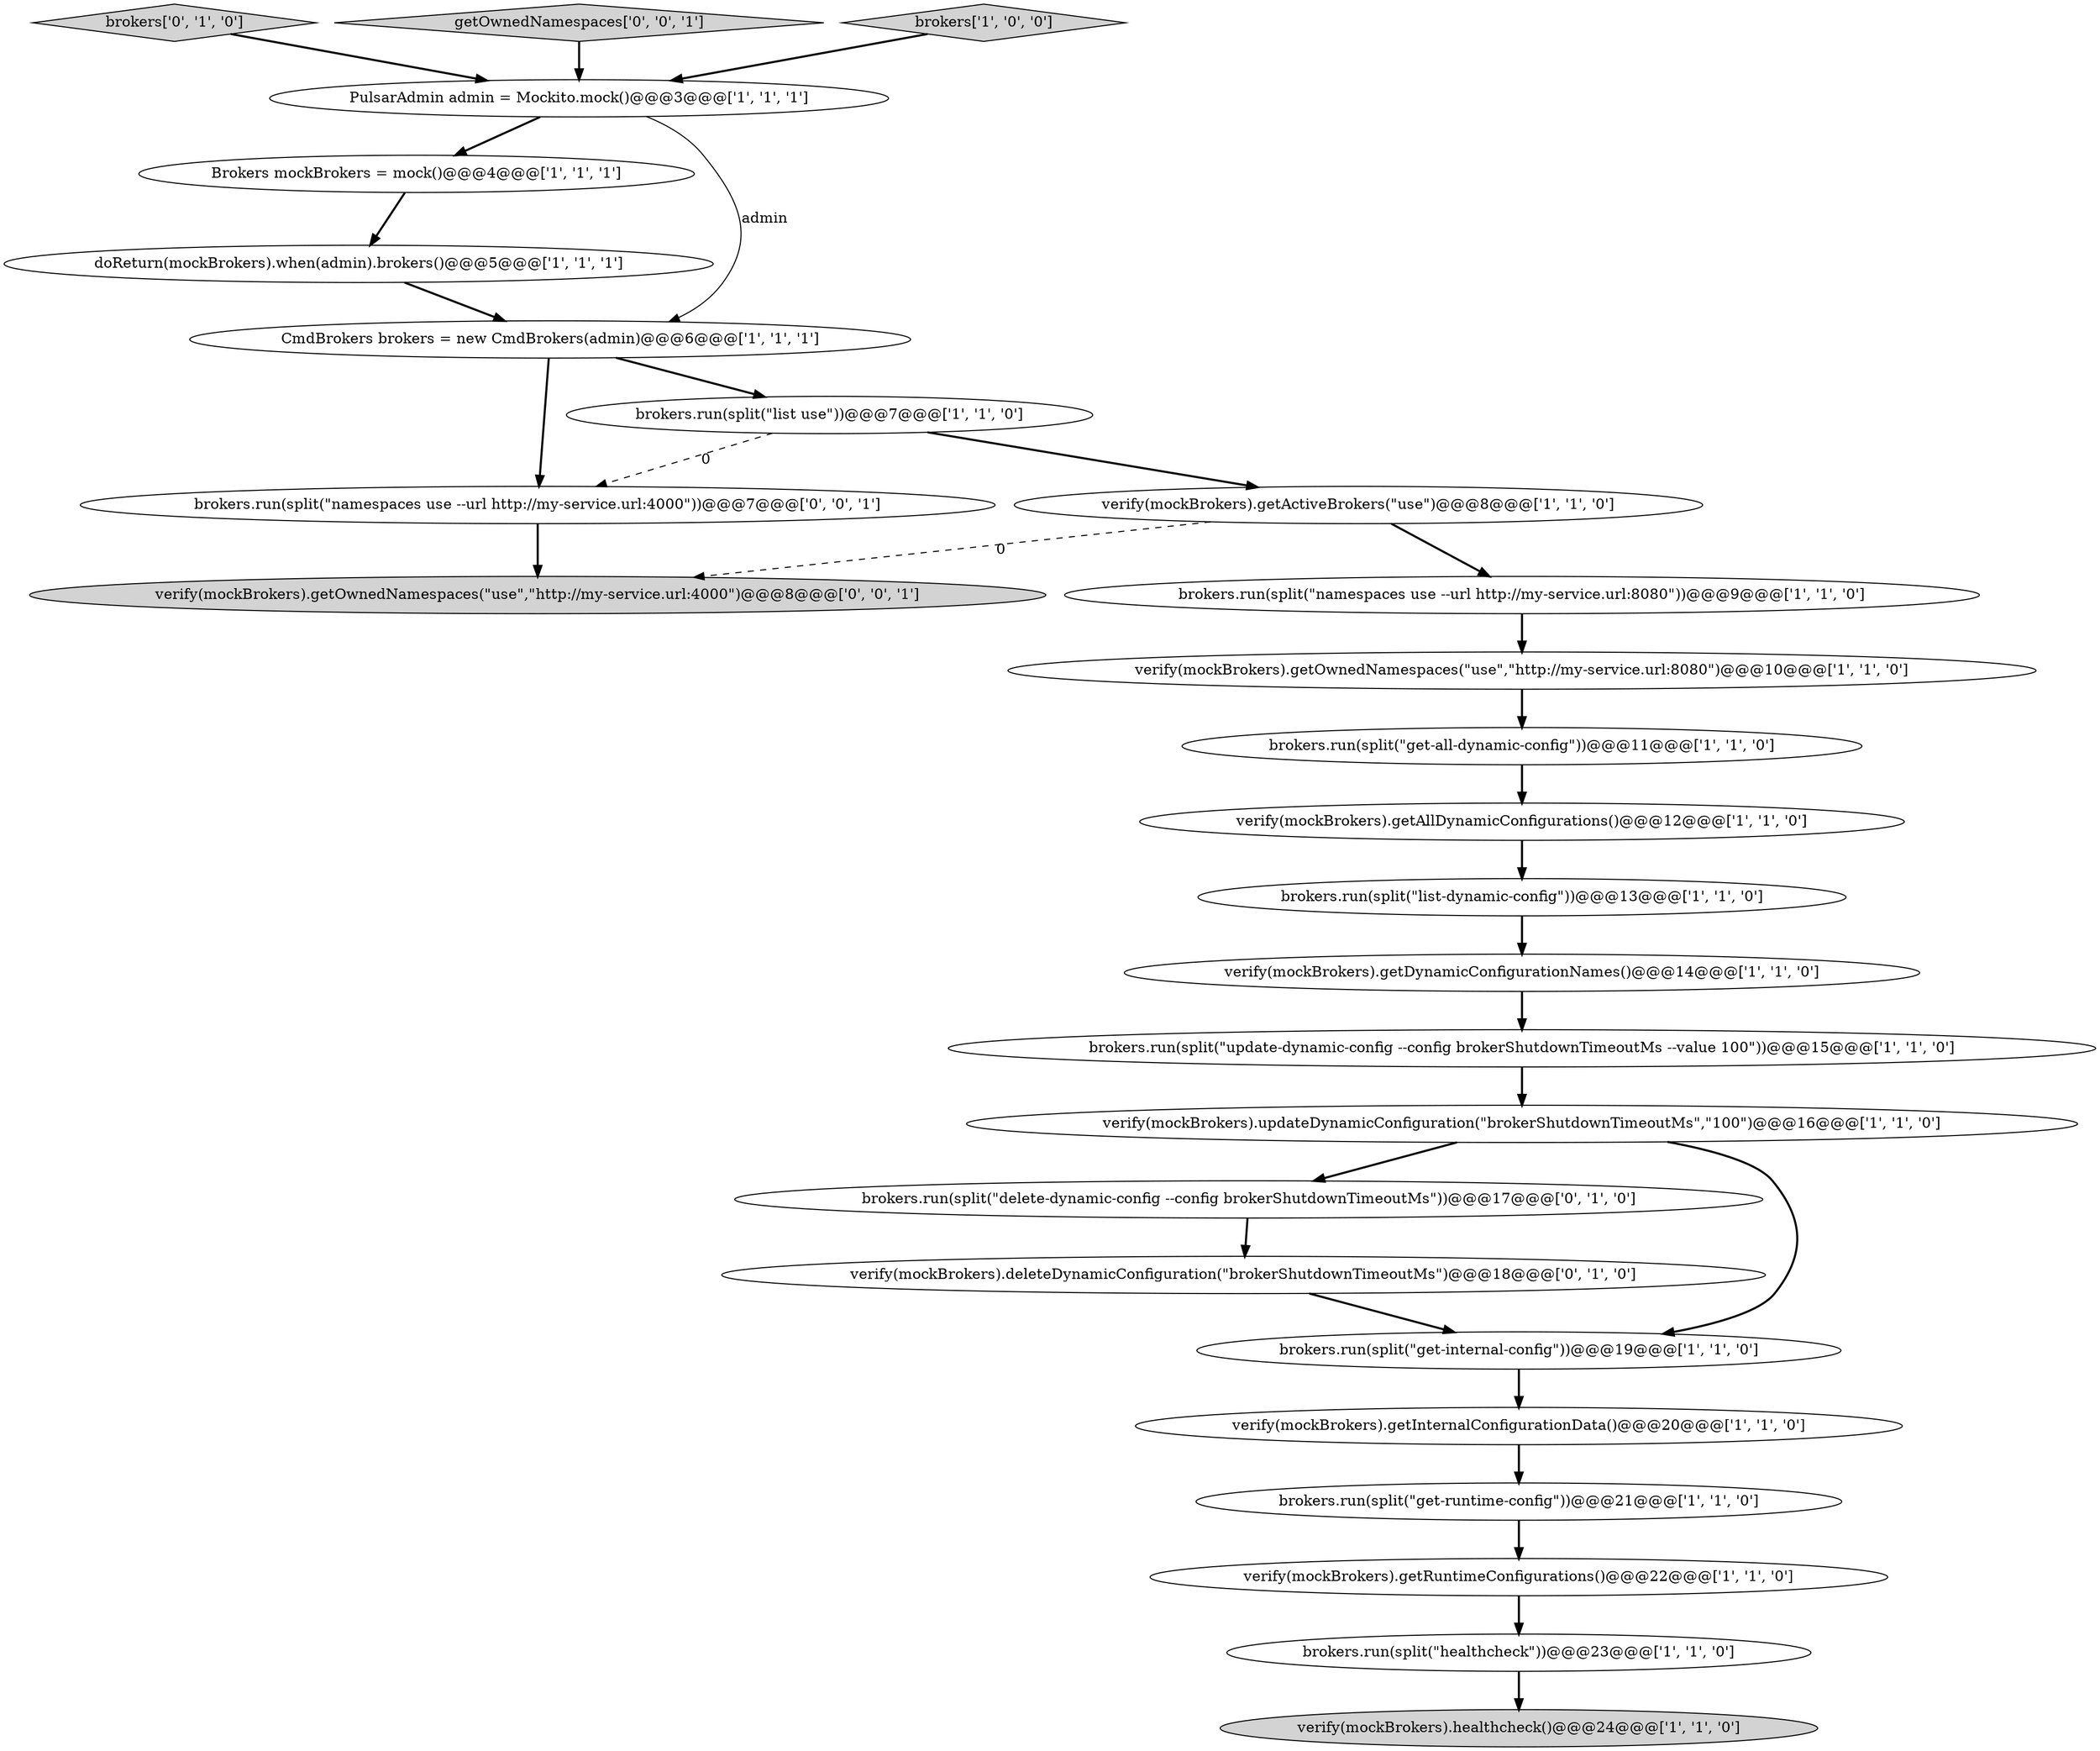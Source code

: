 digraph {
18 [style = filled, label = "brokers.run(split(\"namespaces use --url http://my-service.url:8080\"))@@@9@@@['1', '1', '0']", fillcolor = white, shape = ellipse image = "AAA0AAABBB1BBB"];
17 [style = filled, label = "verify(mockBrokers).healthcheck()@@@24@@@['1', '1', '0']", fillcolor = lightgray, shape = ellipse image = "AAA0AAABBB1BBB"];
3 [style = filled, label = "verify(mockBrokers).getDynamicConfigurationNames()@@@14@@@['1', '1', '0']", fillcolor = white, shape = ellipse image = "AAA0AAABBB1BBB"];
23 [style = filled, label = "brokers['0', '1', '0']", fillcolor = lightgray, shape = diamond image = "AAA0AAABBB2BBB"];
22 [style = filled, label = "verify(mockBrokers).deleteDynamicConfiguration(\"brokerShutdownTimeoutMs\")@@@18@@@['0', '1', '0']", fillcolor = white, shape = ellipse image = "AAA1AAABBB2BBB"];
16 [style = filled, label = "verify(mockBrokers).updateDynamicConfiguration(\"brokerShutdownTimeoutMs\",\"100\")@@@16@@@['1', '1', '0']", fillcolor = white, shape = ellipse image = "AAA0AAABBB1BBB"];
6 [style = filled, label = "Brokers mockBrokers = mock()@@@4@@@['1', '1', '1']", fillcolor = white, shape = ellipse image = "AAA0AAABBB1BBB"];
7 [style = filled, label = "verify(mockBrokers).getActiveBrokers(\"use\")@@@8@@@['1', '1', '0']", fillcolor = white, shape = ellipse image = "AAA0AAABBB1BBB"];
25 [style = filled, label = "getOwnedNamespaces['0', '0', '1']", fillcolor = lightgray, shape = diamond image = "AAA0AAABBB3BBB"];
26 [style = filled, label = "brokers.run(split(\"namespaces use --url http://my-service.url:4000\"))@@@7@@@['0', '0', '1']", fillcolor = white, shape = ellipse image = "AAA0AAABBB3BBB"];
1 [style = filled, label = "brokers['1', '0', '0']", fillcolor = lightgray, shape = diamond image = "AAA0AAABBB1BBB"];
4 [style = filled, label = "verify(mockBrokers).getRuntimeConfigurations()@@@22@@@['1', '1', '0']", fillcolor = white, shape = ellipse image = "AAA0AAABBB1BBB"];
13 [style = filled, label = "brokers.run(split(\"list-dynamic-config\"))@@@13@@@['1', '1', '0']", fillcolor = white, shape = ellipse image = "AAA0AAABBB1BBB"];
19 [style = filled, label = "verify(mockBrokers).getInternalConfigurationData()@@@20@@@['1', '1', '0']", fillcolor = white, shape = ellipse image = "AAA0AAABBB1BBB"];
5 [style = filled, label = "brokers.run(split(\"healthcheck\"))@@@23@@@['1', '1', '0']", fillcolor = white, shape = ellipse image = "AAA0AAABBB1BBB"];
8 [style = filled, label = "verify(mockBrokers).getOwnedNamespaces(\"use\",\"http://my-service.url:8080\")@@@10@@@['1', '1', '0']", fillcolor = white, shape = ellipse image = "AAA0AAABBB1BBB"];
21 [style = filled, label = "brokers.run(split(\"delete-dynamic-config --config brokerShutdownTimeoutMs\"))@@@17@@@['0', '1', '0']", fillcolor = white, shape = ellipse image = "AAA1AAABBB2BBB"];
0 [style = filled, label = "brokers.run(split(\"get-internal-config\"))@@@19@@@['1', '1', '0']", fillcolor = white, shape = ellipse image = "AAA0AAABBB1BBB"];
15 [style = filled, label = "CmdBrokers brokers = new CmdBrokers(admin)@@@6@@@['1', '1', '1']", fillcolor = white, shape = ellipse image = "AAA0AAABBB1BBB"];
12 [style = filled, label = "brokers.run(split(\"list use\"))@@@7@@@['1', '1', '0']", fillcolor = white, shape = ellipse image = "AAA0AAABBB1BBB"];
10 [style = filled, label = "PulsarAdmin admin = Mockito.mock()@@@3@@@['1', '1', '1']", fillcolor = white, shape = ellipse image = "AAA0AAABBB1BBB"];
14 [style = filled, label = "brokers.run(split(\"get-runtime-config\"))@@@21@@@['1', '1', '0']", fillcolor = white, shape = ellipse image = "AAA0AAABBB1BBB"];
9 [style = filled, label = "doReturn(mockBrokers).when(admin).brokers()@@@5@@@['1', '1', '1']", fillcolor = white, shape = ellipse image = "AAA0AAABBB1BBB"];
11 [style = filled, label = "verify(mockBrokers).getAllDynamicConfigurations()@@@12@@@['1', '1', '0']", fillcolor = white, shape = ellipse image = "AAA0AAABBB1BBB"];
24 [style = filled, label = "verify(mockBrokers).getOwnedNamespaces(\"use\",\"http://my-service.url:4000\")@@@8@@@['0', '0', '1']", fillcolor = lightgray, shape = ellipse image = "AAA0AAABBB3BBB"];
2 [style = filled, label = "brokers.run(split(\"update-dynamic-config --config brokerShutdownTimeoutMs --value 100\"))@@@15@@@['1', '1', '0']", fillcolor = white, shape = ellipse image = "AAA0AAABBB1BBB"];
20 [style = filled, label = "brokers.run(split(\"get-all-dynamic-config\"))@@@11@@@['1', '1', '0']", fillcolor = white, shape = ellipse image = "AAA0AAABBB1BBB"];
12->26 [style = dashed, label="0"];
12->7 [style = bold, label=""];
26->24 [style = bold, label=""];
1->10 [style = bold, label=""];
10->6 [style = bold, label=""];
21->22 [style = bold, label=""];
7->24 [style = dashed, label="0"];
3->2 [style = bold, label=""];
23->10 [style = bold, label=""];
22->0 [style = bold, label=""];
15->12 [style = bold, label=""];
7->18 [style = bold, label=""];
25->10 [style = bold, label=""];
4->5 [style = bold, label=""];
10->15 [style = solid, label="admin"];
9->15 [style = bold, label=""];
16->0 [style = bold, label=""];
0->19 [style = bold, label=""];
6->9 [style = bold, label=""];
5->17 [style = bold, label=""];
16->21 [style = bold, label=""];
15->26 [style = bold, label=""];
11->13 [style = bold, label=""];
13->3 [style = bold, label=""];
2->16 [style = bold, label=""];
19->14 [style = bold, label=""];
18->8 [style = bold, label=""];
14->4 [style = bold, label=""];
8->20 [style = bold, label=""];
20->11 [style = bold, label=""];
}
